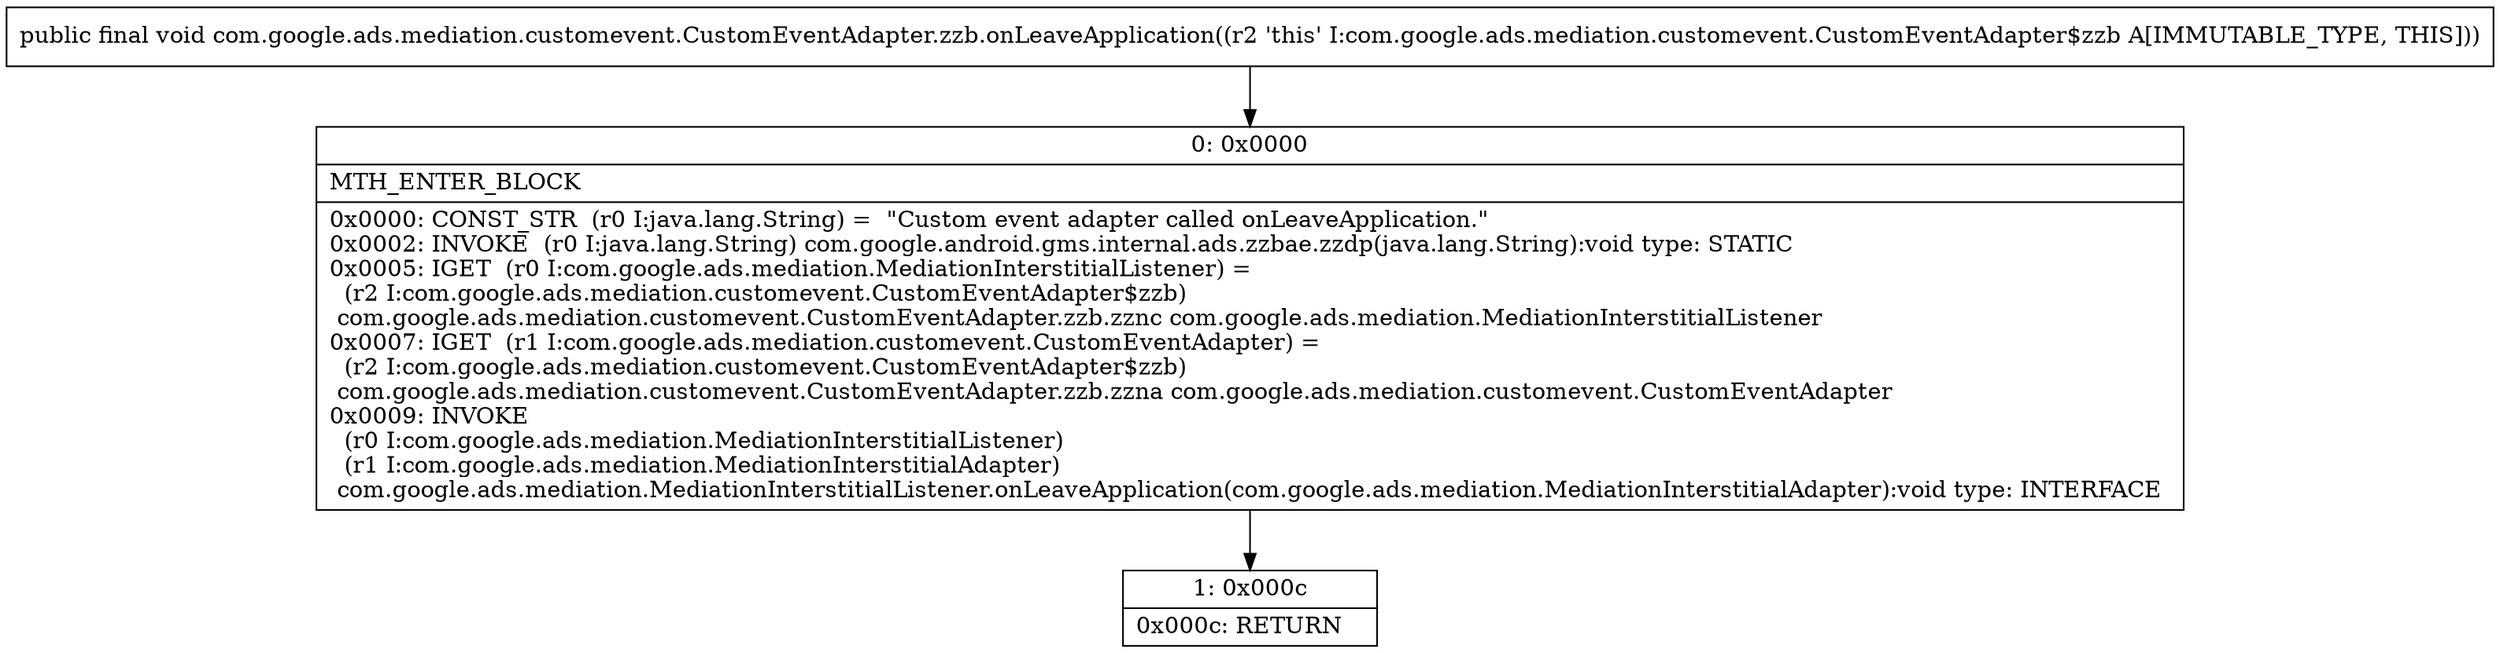digraph "CFG forcom.google.ads.mediation.customevent.CustomEventAdapter.zzb.onLeaveApplication()V" {
Node_0 [shape=record,label="{0\:\ 0x0000|MTH_ENTER_BLOCK\l|0x0000: CONST_STR  (r0 I:java.lang.String) =  \"Custom event adapter called onLeaveApplication.\" \l0x0002: INVOKE  (r0 I:java.lang.String) com.google.android.gms.internal.ads.zzbae.zzdp(java.lang.String):void type: STATIC \l0x0005: IGET  (r0 I:com.google.ads.mediation.MediationInterstitialListener) = \l  (r2 I:com.google.ads.mediation.customevent.CustomEventAdapter$zzb)\l com.google.ads.mediation.customevent.CustomEventAdapter.zzb.zznc com.google.ads.mediation.MediationInterstitialListener \l0x0007: IGET  (r1 I:com.google.ads.mediation.customevent.CustomEventAdapter) = \l  (r2 I:com.google.ads.mediation.customevent.CustomEventAdapter$zzb)\l com.google.ads.mediation.customevent.CustomEventAdapter.zzb.zzna com.google.ads.mediation.customevent.CustomEventAdapter \l0x0009: INVOKE  \l  (r0 I:com.google.ads.mediation.MediationInterstitialListener)\l  (r1 I:com.google.ads.mediation.MediationInterstitialAdapter)\l com.google.ads.mediation.MediationInterstitialListener.onLeaveApplication(com.google.ads.mediation.MediationInterstitialAdapter):void type: INTERFACE \l}"];
Node_1 [shape=record,label="{1\:\ 0x000c|0x000c: RETURN   \l}"];
MethodNode[shape=record,label="{public final void com.google.ads.mediation.customevent.CustomEventAdapter.zzb.onLeaveApplication((r2 'this' I:com.google.ads.mediation.customevent.CustomEventAdapter$zzb A[IMMUTABLE_TYPE, THIS])) }"];
MethodNode -> Node_0;
Node_0 -> Node_1;
}

